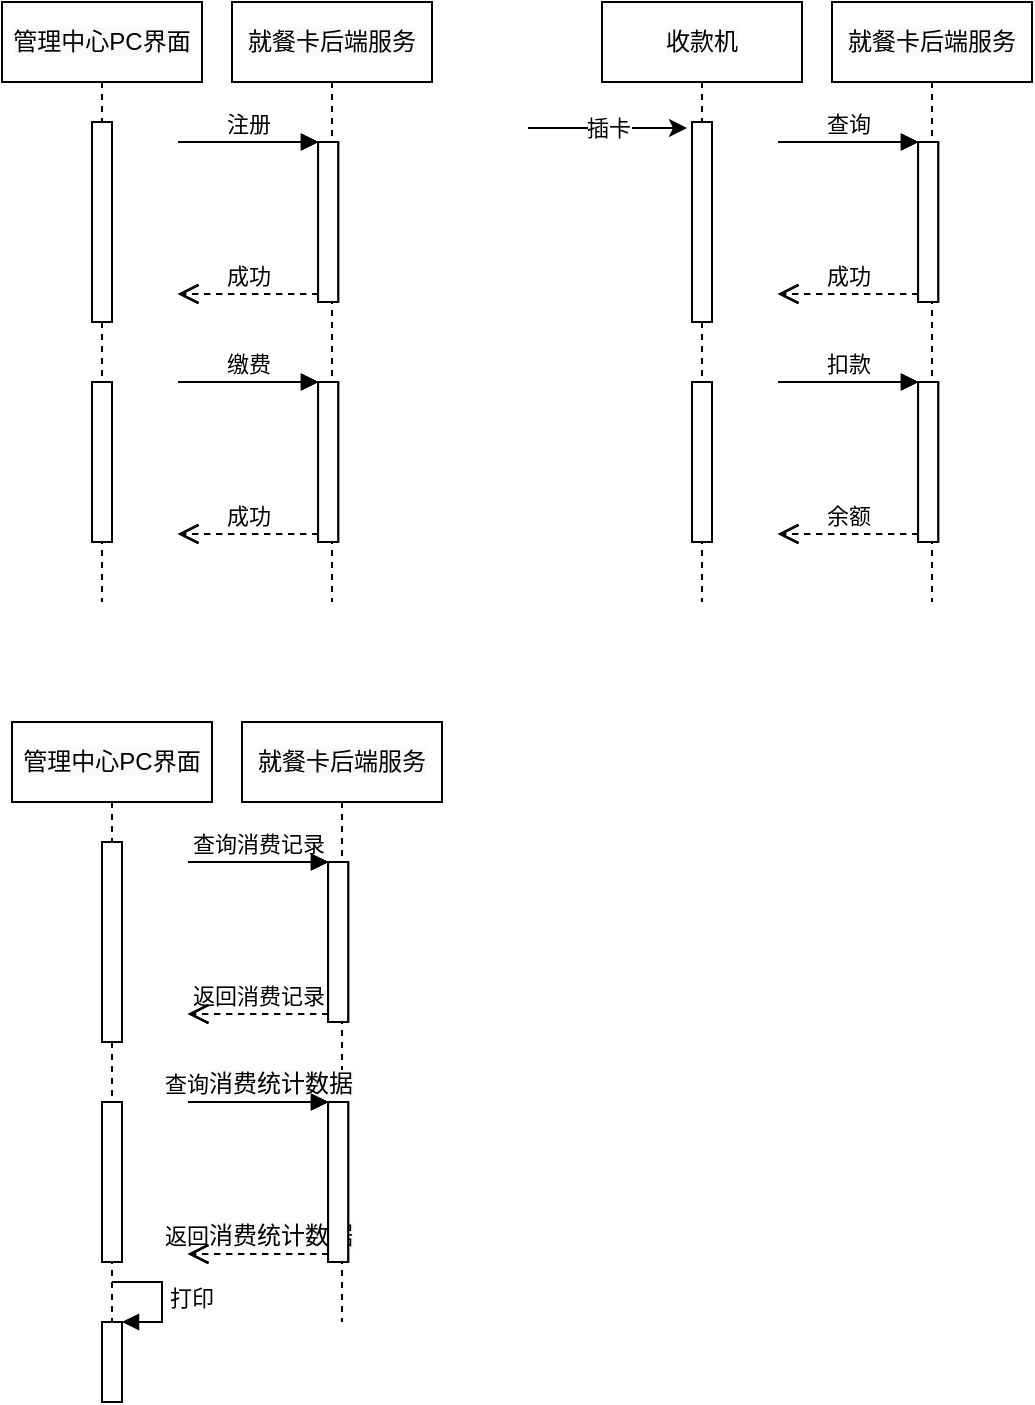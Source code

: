 <mxfile version="13.8.2" type="github">
  <diagram name="Page-1" id="9361dd3d-8414-5efd-6122-117bd74ce7a7">
    <mxGraphModel dx="1606" dy="2100" grid="1" gridSize="10" guides="1" tooltips="1" connect="1" arrows="1" fold="1" page="0" pageScale="1.5" pageWidth="826" pageHeight="1169" background="#ffffff" math="0" shadow="0">
      <root>
        <mxCell id="0" />
        <mxCell id="1" parent="0" />
        <mxCell id="jMRB4c11vusRgGaPNcfT-89" value="&lt;span style=&quot;background-color: rgb(248 , 249 , 250)&quot;&gt;管理中心PC界面&lt;/span&gt;" style="shape=umlLifeline;perimeter=lifelinePerimeter;whiteSpace=wrap;html=1;container=1;collapsible=0;recursiveResize=0;outlineConnect=0;" vertex="1" parent="1">
          <mxGeometry x="50" y="-860" width="100" height="300" as="geometry" />
        </mxCell>
        <mxCell id="jMRB4c11vusRgGaPNcfT-124" value="" style="html=1;points=[];perimeter=orthogonalPerimeter;" vertex="1" parent="jMRB4c11vusRgGaPNcfT-89">
          <mxGeometry x="45" y="60" width="10" height="100" as="geometry" />
        </mxCell>
        <mxCell id="jMRB4c11vusRgGaPNcfT-126" value="" style="html=1;points=[];perimeter=orthogonalPerimeter;" vertex="1" parent="jMRB4c11vusRgGaPNcfT-89">
          <mxGeometry x="45" y="190" width="10" height="80" as="geometry" />
        </mxCell>
        <mxCell id="jMRB4c11vusRgGaPNcfT-111" value="&lt;span style=&quot;background-color: rgb(248 , 249 , 250)&quot;&gt;就餐卡后端服务&lt;/span&gt;" style="shape=umlLifeline;perimeter=lifelinePerimeter;whiteSpace=wrap;html=1;container=1;collapsible=0;recursiveResize=0;outlineConnect=0;" vertex="1" parent="1">
          <mxGeometry x="165" y="-860" width="100" height="300" as="geometry" />
        </mxCell>
        <mxCell id="jMRB4c11vusRgGaPNcfT-127" value="" style="html=1;points=[];perimeter=orthogonalPerimeter;" vertex="1" parent="jMRB4c11vusRgGaPNcfT-111">
          <mxGeometry x="43.06" y="190" width="10" height="80" as="geometry" />
        </mxCell>
        <mxCell id="jMRB4c11vusRgGaPNcfT-128" value="缴费" style="html=1;verticalAlign=bottom;endArrow=block;entryX=0;entryY=0;" edge="1" parent="jMRB4c11vusRgGaPNcfT-111" target="jMRB4c11vusRgGaPNcfT-127">
          <mxGeometry relative="1" as="geometry">
            <mxPoint x="-26.94" y="190" as="sourcePoint" />
          </mxGeometry>
        </mxCell>
        <mxCell id="jMRB4c11vusRgGaPNcfT-129" value="成功" style="html=1;verticalAlign=bottom;endArrow=open;dashed=1;endSize=8;exitX=0;exitY=0.95;" edge="1" parent="jMRB4c11vusRgGaPNcfT-111" source="jMRB4c11vusRgGaPNcfT-127">
          <mxGeometry relative="1" as="geometry">
            <mxPoint x="-26.94" y="266" as="targetPoint" />
          </mxGeometry>
        </mxCell>
        <mxCell id="jMRB4c11vusRgGaPNcfT-130" value="" style="html=1;points=[];perimeter=orthogonalPerimeter;" vertex="1" parent="jMRB4c11vusRgGaPNcfT-111">
          <mxGeometry x="43.06" y="190" width="10" height="80" as="geometry" />
        </mxCell>
        <mxCell id="jMRB4c11vusRgGaPNcfT-131" value="" style="html=1;verticalAlign=bottom;endArrow=block;entryX=0;entryY=0;" edge="1" parent="jMRB4c11vusRgGaPNcfT-111" target="jMRB4c11vusRgGaPNcfT-130">
          <mxGeometry relative="1" as="geometry">
            <mxPoint x="-26.94" y="190" as="sourcePoint" />
          </mxGeometry>
        </mxCell>
        <mxCell id="jMRB4c11vusRgGaPNcfT-132" value="" style="html=1;verticalAlign=bottom;endArrow=open;dashed=1;endSize=8;exitX=0;exitY=0.95;" edge="1" parent="jMRB4c11vusRgGaPNcfT-111" source="jMRB4c11vusRgGaPNcfT-130">
          <mxGeometry relative="1" as="geometry">
            <mxPoint x="-26.94" y="266" as="targetPoint" />
          </mxGeometry>
        </mxCell>
        <mxCell id="jMRB4c11vusRgGaPNcfT-133" value="" style="html=1;points=[];perimeter=orthogonalPerimeter;" vertex="1" parent="jMRB4c11vusRgGaPNcfT-111">
          <mxGeometry x="43.06" y="190" width="10" height="80" as="geometry" />
        </mxCell>
        <mxCell id="jMRB4c11vusRgGaPNcfT-134" value="" style="html=1;verticalAlign=bottom;endArrow=block;entryX=0;entryY=0;" edge="1" parent="jMRB4c11vusRgGaPNcfT-111" target="jMRB4c11vusRgGaPNcfT-133">
          <mxGeometry relative="1" as="geometry">
            <mxPoint x="-26.94" y="190" as="sourcePoint" />
          </mxGeometry>
        </mxCell>
        <mxCell id="jMRB4c11vusRgGaPNcfT-135" value="" style="html=1;verticalAlign=bottom;endArrow=open;dashed=1;endSize=8;exitX=0;exitY=0.95;" edge="1" parent="jMRB4c11vusRgGaPNcfT-111" source="jMRB4c11vusRgGaPNcfT-133">
          <mxGeometry relative="1" as="geometry">
            <mxPoint x="-26.94" y="266" as="targetPoint" />
          </mxGeometry>
        </mxCell>
        <mxCell id="jMRB4c11vusRgGaPNcfT-136" value="" style="html=1;points=[];perimeter=orthogonalPerimeter;" vertex="1" parent="jMRB4c11vusRgGaPNcfT-111">
          <mxGeometry x="43.06" y="190" width="10" height="80" as="geometry" />
        </mxCell>
        <mxCell id="jMRB4c11vusRgGaPNcfT-137" value="" style="html=1;verticalAlign=bottom;endArrow=block;entryX=0;entryY=0;" edge="1" parent="jMRB4c11vusRgGaPNcfT-111" target="jMRB4c11vusRgGaPNcfT-136">
          <mxGeometry relative="1" as="geometry">
            <mxPoint x="-26.94" y="190" as="sourcePoint" />
          </mxGeometry>
        </mxCell>
        <mxCell id="jMRB4c11vusRgGaPNcfT-138" value="" style="html=1;verticalAlign=bottom;endArrow=open;dashed=1;endSize=8;exitX=0;exitY=0.95;" edge="1" parent="jMRB4c11vusRgGaPNcfT-111" source="jMRB4c11vusRgGaPNcfT-136">
          <mxGeometry relative="1" as="geometry">
            <mxPoint x="-26.94" y="266" as="targetPoint" />
          </mxGeometry>
        </mxCell>
        <mxCell id="jMRB4c11vusRgGaPNcfT-112" value="" style="html=1;points=[];perimeter=orthogonalPerimeter;" vertex="1" parent="1">
          <mxGeometry x="208.06" y="-790" width="10" height="80" as="geometry" />
        </mxCell>
        <mxCell id="jMRB4c11vusRgGaPNcfT-113" value="注册" style="html=1;verticalAlign=bottom;endArrow=block;entryX=0;entryY=0;" edge="1" parent="1" target="jMRB4c11vusRgGaPNcfT-112">
          <mxGeometry relative="1" as="geometry">
            <mxPoint x="138.06" y="-790" as="sourcePoint" />
          </mxGeometry>
        </mxCell>
        <mxCell id="jMRB4c11vusRgGaPNcfT-114" value="成功" style="html=1;verticalAlign=bottom;endArrow=open;dashed=1;endSize=8;exitX=0;exitY=0.95;" edge="1" parent="1" source="jMRB4c11vusRgGaPNcfT-112">
          <mxGeometry relative="1" as="geometry">
            <mxPoint x="138.06" y="-714" as="targetPoint" />
          </mxGeometry>
        </mxCell>
        <mxCell id="jMRB4c11vusRgGaPNcfT-115" value="" style="html=1;points=[];perimeter=orthogonalPerimeter;" vertex="1" parent="1">
          <mxGeometry x="208.06" y="-790" width="10" height="80" as="geometry" />
        </mxCell>
        <mxCell id="jMRB4c11vusRgGaPNcfT-116" value="" style="html=1;verticalAlign=bottom;endArrow=block;entryX=0;entryY=0;" edge="1" parent="1" target="jMRB4c11vusRgGaPNcfT-115">
          <mxGeometry relative="1" as="geometry">
            <mxPoint x="138.06" y="-790" as="sourcePoint" />
          </mxGeometry>
        </mxCell>
        <mxCell id="jMRB4c11vusRgGaPNcfT-117" value="" style="html=1;verticalAlign=bottom;endArrow=open;dashed=1;endSize=8;exitX=0;exitY=0.95;" edge="1" parent="1" source="jMRB4c11vusRgGaPNcfT-115">
          <mxGeometry relative="1" as="geometry">
            <mxPoint x="138.06" y="-714" as="targetPoint" />
          </mxGeometry>
        </mxCell>
        <mxCell id="jMRB4c11vusRgGaPNcfT-118" value="" style="html=1;points=[];perimeter=orthogonalPerimeter;" vertex="1" parent="1">
          <mxGeometry x="208.06" y="-790" width="10" height="80" as="geometry" />
        </mxCell>
        <mxCell id="jMRB4c11vusRgGaPNcfT-119" value="" style="html=1;verticalAlign=bottom;endArrow=block;entryX=0;entryY=0;" edge="1" parent="1" target="jMRB4c11vusRgGaPNcfT-118">
          <mxGeometry relative="1" as="geometry">
            <mxPoint x="138.06" y="-790" as="sourcePoint" />
          </mxGeometry>
        </mxCell>
        <mxCell id="jMRB4c11vusRgGaPNcfT-120" value="" style="html=1;verticalAlign=bottom;endArrow=open;dashed=1;endSize=8;exitX=0;exitY=0.95;" edge="1" parent="1" source="jMRB4c11vusRgGaPNcfT-118">
          <mxGeometry relative="1" as="geometry">
            <mxPoint x="138.06" y="-714" as="targetPoint" />
          </mxGeometry>
        </mxCell>
        <mxCell id="jMRB4c11vusRgGaPNcfT-121" value="" style="html=1;points=[];perimeter=orthogonalPerimeter;" vertex="1" parent="1">
          <mxGeometry x="208.06" y="-790" width="10" height="80" as="geometry" />
        </mxCell>
        <mxCell id="jMRB4c11vusRgGaPNcfT-122" value="" style="html=1;verticalAlign=bottom;endArrow=block;entryX=0;entryY=0;" edge="1" parent="1" target="jMRB4c11vusRgGaPNcfT-121">
          <mxGeometry relative="1" as="geometry">
            <mxPoint x="138.06" y="-790" as="sourcePoint" />
          </mxGeometry>
        </mxCell>
        <mxCell id="jMRB4c11vusRgGaPNcfT-123" value="" style="html=1;verticalAlign=bottom;endArrow=open;dashed=1;endSize=8;exitX=0;exitY=0.95;" edge="1" parent="1" source="jMRB4c11vusRgGaPNcfT-121">
          <mxGeometry relative="1" as="geometry">
            <mxPoint x="138.06" y="-714" as="targetPoint" />
          </mxGeometry>
        </mxCell>
        <mxCell id="jMRB4c11vusRgGaPNcfT-139" value="&lt;span style=&quot;background-color: rgb(248 , 249 , 250)&quot;&gt;收款机&lt;/span&gt;" style="shape=umlLifeline;perimeter=lifelinePerimeter;whiteSpace=wrap;html=1;container=1;collapsible=0;recursiveResize=0;outlineConnect=0;" vertex="1" parent="1">
          <mxGeometry x="350" y="-860" width="100" height="300" as="geometry" />
        </mxCell>
        <mxCell id="jMRB4c11vusRgGaPNcfT-140" value="" style="html=1;points=[];perimeter=orthogonalPerimeter;" vertex="1" parent="jMRB4c11vusRgGaPNcfT-139">
          <mxGeometry x="45" y="60" width="10" height="100" as="geometry" />
        </mxCell>
        <mxCell id="jMRB4c11vusRgGaPNcfT-141" value="" style="html=1;points=[];perimeter=orthogonalPerimeter;" vertex="1" parent="jMRB4c11vusRgGaPNcfT-139">
          <mxGeometry x="45" y="190" width="10" height="80" as="geometry" />
        </mxCell>
        <mxCell id="jMRB4c11vusRgGaPNcfT-142" value="&lt;span style=&quot;background-color: rgb(248 , 249 , 250)&quot;&gt;就餐卡后端服务&lt;/span&gt;" style="shape=umlLifeline;perimeter=lifelinePerimeter;whiteSpace=wrap;html=1;container=1;collapsible=0;recursiveResize=0;outlineConnect=0;" vertex="1" parent="1">
          <mxGeometry x="465" y="-860" width="100" height="300" as="geometry" />
        </mxCell>
        <mxCell id="jMRB4c11vusRgGaPNcfT-143" value="" style="html=1;points=[];perimeter=orthogonalPerimeter;" vertex="1" parent="jMRB4c11vusRgGaPNcfT-142">
          <mxGeometry x="43.06" y="190" width="10" height="80" as="geometry" />
        </mxCell>
        <mxCell id="jMRB4c11vusRgGaPNcfT-144" value="扣款" style="html=1;verticalAlign=bottom;endArrow=block;entryX=0;entryY=0;" edge="1" parent="jMRB4c11vusRgGaPNcfT-142" target="jMRB4c11vusRgGaPNcfT-143">
          <mxGeometry relative="1" as="geometry">
            <mxPoint x="-26.94" y="190" as="sourcePoint" />
          </mxGeometry>
        </mxCell>
        <mxCell id="jMRB4c11vusRgGaPNcfT-145" value="余额" style="html=1;verticalAlign=bottom;endArrow=open;dashed=1;endSize=8;exitX=0;exitY=0.95;" edge="1" parent="jMRB4c11vusRgGaPNcfT-142" source="jMRB4c11vusRgGaPNcfT-143">
          <mxGeometry relative="1" as="geometry">
            <mxPoint x="-26.94" y="266" as="targetPoint" />
          </mxGeometry>
        </mxCell>
        <mxCell id="jMRB4c11vusRgGaPNcfT-146" value="" style="html=1;points=[];perimeter=orthogonalPerimeter;" vertex="1" parent="jMRB4c11vusRgGaPNcfT-142">
          <mxGeometry x="43.06" y="190" width="10" height="80" as="geometry" />
        </mxCell>
        <mxCell id="jMRB4c11vusRgGaPNcfT-147" value="" style="html=1;verticalAlign=bottom;endArrow=block;entryX=0;entryY=0;" edge="1" parent="jMRB4c11vusRgGaPNcfT-142" target="jMRB4c11vusRgGaPNcfT-146">
          <mxGeometry relative="1" as="geometry">
            <mxPoint x="-26.94" y="190" as="sourcePoint" />
          </mxGeometry>
        </mxCell>
        <mxCell id="jMRB4c11vusRgGaPNcfT-148" value="" style="html=1;verticalAlign=bottom;endArrow=open;dashed=1;endSize=8;exitX=0;exitY=0.95;" edge="1" parent="jMRB4c11vusRgGaPNcfT-142" source="jMRB4c11vusRgGaPNcfT-146">
          <mxGeometry relative="1" as="geometry">
            <mxPoint x="-26.94" y="266" as="targetPoint" />
          </mxGeometry>
        </mxCell>
        <mxCell id="jMRB4c11vusRgGaPNcfT-149" value="" style="html=1;points=[];perimeter=orthogonalPerimeter;" vertex="1" parent="jMRB4c11vusRgGaPNcfT-142">
          <mxGeometry x="43.06" y="190" width="10" height="80" as="geometry" />
        </mxCell>
        <mxCell id="jMRB4c11vusRgGaPNcfT-150" value="" style="html=1;verticalAlign=bottom;endArrow=block;entryX=0;entryY=0;" edge="1" parent="jMRB4c11vusRgGaPNcfT-142" target="jMRB4c11vusRgGaPNcfT-149">
          <mxGeometry relative="1" as="geometry">
            <mxPoint x="-26.94" y="190" as="sourcePoint" />
          </mxGeometry>
        </mxCell>
        <mxCell id="jMRB4c11vusRgGaPNcfT-151" value="" style="html=1;verticalAlign=bottom;endArrow=open;dashed=1;endSize=8;exitX=0;exitY=0.95;" edge="1" parent="jMRB4c11vusRgGaPNcfT-142" source="jMRB4c11vusRgGaPNcfT-149">
          <mxGeometry relative="1" as="geometry">
            <mxPoint x="-26.94" y="266" as="targetPoint" />
          </mxGeometry>
        </mxCell>
        <mxCell id="jMRB4c11vusRgGaPNcfT-152" value="" style="html=1;points=[];perimeter=orthogonalPerimeter;" vertex="1" parent="jMRB4c11vusRgGaPNcfT-142">
          <mxGeometry x="43.06" y="190" width="10" height="80" as="geometry" />
        </mxCell>
        <mxCell id="jMRB4c11vusRgGaPNcfT-153" value="" style="html=1;verticalAlign=bottom;endArrow=block;entryX=0;entryY=0;" edge="1" parent="jMRB4c11vusRgGaPNcfT-142" target="jMRB4c11vusRgGaPNcfT-152">
          <mxGeometry relative="1" as="geometry">
            <mxPoint x="-26.94" y="190" as="sourcePoint" />
          </mxGeometry>
        </mxCell>
        <mxCell id="jMRB4c11vusRgGaPNcfT-154" value="" style="html=1;verticalAlign=bottom;endArrow=open;dashed=1;endSize=8;exitX=0;exitY=0.95;" edge="1" parent="jMRB4c11vusRgGaPNcfT-142" source="jMRB4c11vusRgGaPNcfT-152">
          <mxGeometry relative="1" as="geometry">
            <mxPoint x="-26.94" y="266" as="targetPoint" />
          </mxGeometry>
        </mxCell>
        <mxCell id="jMRB4c11vusRgGaPNcfT-155" value="" style="html=1;points=[];perimeter=orthogonalPerimeter;" vertex="1" parent="1">
          <mxGeometry x="508.06" y="-790" width="10" height="80" as="geometry" />
        </mxCell>
        <mxCell id="jMRB4c11vusRgGaPNcfT-156" value="查询" style="html=1;verticalAlign=bottom;endArrow=block;entryX=0;entryY=0;" edge="1" parent="1" target="jMRB4c11vusRgGaPNcfT-155">
          <mxGeometry relative="1" as="geometry">
            <mxPoint x="438.06" y="-790" as="sourcePoint" />
          </mxGeometry>
        </mxCell>
        <mxCell id="jMRB4c11vusRgGaPNcfT-157" value="成功" style="html=1;verticalAlign=bottom;endArrow=open;dashed=1;endSize=8;exitX=0;exitY=0.95;" edge="1" parent="1" source="jMRB4c11vusRgGaPNcfT-155">
          <mxGeometry relative="1" as="geometry">
            <mxPoint x="438.06" y="-714" as="targetPoint" />
          </mxGeometry>
        </mxCell>
        <mxCell id="jMRB4c11vusRgGaPNcfT-158" value="" style="html=1;points=[];perimeter=orthogonalPerimeter;" vertex="1" parent="1">
          <mxGeometry x="508.06" y="-790" width="10" height="80" as="geometry" />
        </mxCell>
        <mxCell id="jMRB4c11vusRgGaPNcfT-159" value="" style="html=1;verticalAlign=bottom;endArrow=block;entryX=0;entryY=0;" edge="1" parent="1" target="jMRB4c11vusRgGaPNcfT-158">
          <mxGeometry relative="1" as="geometry">
            <mxPoint x="438.06" y="-790" as="sourcePoint" />
          </mxGeometry>
        </mxCell>
        <mxCell id="jMRB4c11vusRgGaPNcfT-160" value="" style="html=1;verticalAlign=bottom;endArrow=open;dashed=1;endSize=8;exitX=0;exitY=0.95;" edge="1" parent="1" source="jMRB4c11vusRgGaPNcfT-158">
          <mxGeometry relative="1" as="geometry">
            <mxPoint x="438.06" y="-714" as="targetPoint" />
          </mxGeometry>
        </mxCell>
        <mxCell id="jMRB4c11vusRgGaPNcfT-161" value="" style="html=1;points=[];perimeter=orthogonalPerimeter;" vertex="1" parent="1">
          <mxGeometry x="508.06" y="-790" width="10" height="80" as="geometry" />
        </mxCell>
        <mxCell id="jMRB4c11vusRgGaPNcfT-162" value="" style="html=1;verticalAlign=bottom;endArrow=block;entryX=0;entryY=0;" edge="1" parent="1" target="jMRB4c11vusRgGaPNcfT-161">
          <mxGeometry relative="1" as="geometry">
            <mxPoint x="438.06" y="-790" as="sourcePoint" />
          </mxGeometry>
        </mxCell>
        <mxCell id="jMRB4c11vusRgGaPNcfT-163" value="" style="html=1;verticalAlign=bottom;endArrow=open;dashed=1;endSize=8;exitX=0;exitY=0.95;" edge="1" parent="1" source="jMRB4c11vusRgGaPNcfT-161">
          <mxGeometry relative="1" as="geometry">
            <mxPoint x="438.06" y="-714" as="targetPoint" />
          </mxGeometry>
        </mxCell>
        <mxCell id="jMRB4c11vusRgGaPNcfT-164" value="" style="html=1;points=[];perimeter=orthogonalPerimeter;" vertex="1" parent="1">
          <mxGeometry x="508.06" y="-790" width="10" height="80" as="geometry" />
        </mxCell>
        <mxCell id="jMRB4c11vusRgGaPNcfT-165" value="" style="html=1;verticalAlign=bottom;endArrow=block;entryX=0;entryY=0;" edge="1" parent="1" target="jMRB4c11vusRgGaPNcfT-164">
          <mxGeometry relative="1" as="geometry">
            <mxPoint x="438.06" y="-790" as="sourcePoint" />
          </mxGeometry>
        </mxCell>
        <mxCell id="jMRB4c11vusRgGaPNcfT-166" value="" style="html=1;verticalAlign=bottom;endArrow=open;dashed=1;endSize=8;exitX=0;exitY=0.95;" edge="1" parent="1" source="jMRB4c11vusRgGaPNcfT-164">
          <mxGeometry relative="1" as="geometry">
            <mxPoint x="438.06" y="-714" as="targetPoint" />
          </mxGeometry>
        </mxCell>
        <mxCell id="jMRB4c11vusRgGaPNcfT-167" value="&lt;span style=&quot;background-color: rgb(248 , 249 , 250)&quot;&gt;管理中心PC界面&lt;/span&gt;" style="shape=umlLifeline;perimeter=lifelinePerimeter;whiteSpace=wrap;html=1;container=1;collapsible=0;recursiveResize=0;outlineConnect=0;" vertex="1" parent="1">
          <mxGeometry x="55" y="-500" width="100" height="310" as="geometry" />
        </mxCell>
        <mxCell id="jMRB4c11vusRgGaPNcfT-168" value="" style="html=1;points=[];perimeter=orthogonalPerimeter;" vertex="1" parent="jMRB4c11vusRgGaPNcfT-167">
          <mxGeometry x="45" y="60" width="10" height="100" as="geometry" />
        </mxCell>
        <mxCell id="jMRB4c11vusRgGaPNcfT-169" value="" style="html=1;points=[];perimeter=orthogonalPerimeter;" vertex="1" parent="jMRB4c11vusRgGaPNcfT-167">
          <mxGeometry x="45" y="190" width="10" height="80" as="geometry" />
        </mxCell>
        <mxCell id="jMRB4c11vusRgGaPNcfT-170" value="&lt;span style=&quot;background-color: rgb(248 , 249 , 250)&quot;&gt;就餐卡后端服务&lt;/span&gt;" style="shape=umlLifeline;perimeter=lifelinePerimeter;whiteSpace=wrap;html=1;container=1;collapsible=0;recursiveResize=0;outlineConnect=0;" vertex="1" parent="1">
          <mxGeometry x="170" y="-500" width="100" height="300" as="geometry" />
        </mxCell>
        <mxCell id="jMRB4c11vusRgGaPNcfT-171" value="" style="html=1;points=[];perimeter=orthogonalPerimeter;" vertex="1" parent="jMRB4c11vusRgGaPNcfT-170">
          <mxGeometry x="43.06" y="190" width="10" height="80" as="geometry" />
        </mxCell>
        <mxCell id="jMRB4c11vusRgGaPNcfT-172" value="查询&lt;span style=&quot;font-size: 12px ; background-color: rgb(248 , 249 , 250)&quot;&gt;消费统计数据&lt;/span&gt;" style="html=1;verticalAlign=bottom;endArrow=block;entryX=0;entryY=0;" edge="1" parent="jMRB4c11vusRgGaPNcfT-170" target="jMRB4c11vusRgGaPNcfT-171">
          <mxGeometry relative="1" as="geometry">
            <mxPoint x="-26.94" y="190" as="sourcePoint" />
          </mxGeometry>
        </mxCell>
        <mxCell id="jMRB4c11vusRgGaPNcfT-173" value="返回&lt;span style=&quot;font-size: 12px ; background-color: rgb(248 , 249 , 250)&quot;&gt;消费统计数据&lt;/span&gt;" style="html=1;verticalAlign=bottom;endArrow=open;dashed=1;endSize=8;exitX=0;exitY=0.95;" edge="1" parent="jMRB4c11vusRgGaPNcfT-170" source="jMRB4c11vusRgGaPNcfT-171">
          <mxGeometry relative="1" as="geometry">
            <mxPoint x="-26.94" y="266" as="targetPoint" />
          </mxGeometry>
        </mxCell>
        <mxCell id="jMRB4c11vusRgGaPNcfT-174" value="" style="html=1;points=[];perimeter=orthogonalPerimeter;" vertex="1" parent="jMRB4c11vusRgGaPNcfT-170">
          <mxGeometry x="43.06" y="190" width="10" height="80" as="geometry" />
        </mxCell>
        <mxCell id="jMRB4c11vusRgGaPNcfT-175" value="" style="html=1;verticalAlign=bottom;endArrow=block;entryX=0;entryY=0;" edge="1" parent="jMRB4c11vusRgGaPNcfT-170" target="jMRB4c11vusRgGaPNcfT-174">
          <mxGeometry relative="1" as="geometry">
            <mxPoint x="-26.94" y="190" as="sourcePoint" />
          </mxGeometry>
        </mxCell>
        <mxCell id="jMRB4c11vusRgGaPNcfT-176" value="" style="html=1;verticalAlign=bottom;endArrow=open;dashed=1;endSize=8;exitX=0;exitY=0.95;" edge="1" parent="jMRB4c11vusRgGaPNcfT-170" source="jMRB4c11vusRgGaPNcfT-174">
          <mxGeometry relative="1" as="geometry">
            <mxPoint x="-26.94" y="266" as="targetPoint" />
          </mxGeometry>
        </mxCell>
        <mxCell id="jMRB4c11vusRgGaPNcfT-177" value="" style="html=1;points=[];perimeter=orthogonalPerimeter;" vertex="1" parent="jMRB4c11vusRgGaPNcfT-170">
          <mxGeometry x="43.06" y="190" width="10" height="80" as="geometry" />
        </mxCell>
        <mxCell id="jMRB4c11vusRgGaPNcfT-178" value="" style="html=1;verticalAlign=bottom;endArrow=block;entryX=0;entryY=0;" edge="1" parent="jMRB4c11vusRgGaPNcfT-170" target="jMRB4c11vusRgGaPNcfT-177">
          <mxGeometry relative="1" as="geometry">
            <mxPoint x="-26.94" y="190" as="sourcePoint" />
          </mxGeometry>
        </mxCell>
        <mxCell id="jMRB4c11vusRgGaPNcfT-179" value="" style="html=1;verticalAlign=bottom;endArrow=open;dashed=1;endSize=8;exitX=0;exitY=0.95;" edge="1" parent="jMRB4c11vusRgGaPNcfT-170" source="jMRB4c11vusRgGaPNcfT-177">
          <mxGeometry relative="1" as="geometry">
            <mxPoint x="-26.94" y="266" as="targetPoint" />
          </mxGeometry>
        </mxCell>
        <mxCell id="jMRB4c11vusRgGaPNcfT-180" value="" style="html=1;points=[];perimeter=orthogonalPerimeter;" vertex="1" parent="jMRB4c11vusRgGaPNcfT-170">
          <mxGeometry x="43.06" y="190" width="10" height="80" as="geometry" />
        </mxCell>
        <mxCell id="jMRB4c11vusRgGaPNcfT-181" value="" style="html=1;verticalAlign=bottom;endArrow=block;entryX=0;entryY=0;" edge="1" parent="jMRB4c11vusRgGaPNcfT-170" target="jMRB4c11vusRgGaPNcfT-180">
          <mxGeometry relative="1" as="geometry">
            <mxPoint x="-26.94" y="190" as="sourcePoint" />
          </mxGeometry>
        </mxCell>
        <mxCell id="jMRB4c11vusRgGaPNcfT-182" value="" style="html=1;verticalAlign=bottom;endArrow=open;dashed=1;endSize=8;exitX=0;exitY=0.95;" edge="1" parent="jMRB4c11vusRgGaPNcfT-170" source="jMRB4c11vusRgGaPNcfT-180">
          <mxGeometry relative="1" as="geometry">
            <mxPoint x="-26.94" y="266" as="targetPoint" />
          </mxGeometry>
        </mxCell>
        <mxCell id="jMRB4c11vusRgGaPNcfT-183" value="" style="html=1;points=[];perimeter=orthogonalPerimeter;" vertex="1" parent="1">
          <mxGeometry x="213.06" y="-430" width="10" height="80" as="geometry" />
        </mxCell>
        <mxCell id="jMRB4c11vusRgGaPNcfT-184" value="查询消费记录" style="html=1;verticalAlign=bottom;endArrow=block;entryX=0;entryY=0;" edge="1" parent="1" target="jMRB4c11vusRgGaPNcfT-183">
          <mxGeometry relative="1" as="geometry">
            <mxPoint x="143.06" y="-430" as="sourcePoint" />
          </mxGeometry>
        </mxCell>
        <mxCell id="jMRB4c11vusRgGaPNcfT-185" value="返回消费记录" style="html=1;verticalAlign=bottom;endArrow=open;dashed=1;endSize=8;exitX=0;exitY=0.95;" edge="1" parent="1" source="jMRB4c11vusRgGaPNcfT-183">
          <mxGeometry relative="1" as="geometry">
            <mxPoint x="143.06" y="-354" as="targetPoint" />
          </mxGeometry>
        </mxCell>
        <mxCell id="jMRB4c11vusRgGaPNcfT-186" value="" style="html=1;points=[];perimeter=orthogonalPerimeter;" vertex="1" parent="1">
          <mxGeometry x="213.06" y="-430" width="10" height="80" as="geometry" />
        </mxCell>
        <mxCell id="jMRB4c11vusRgGaPNcfT-187" value="" style="html=1;verticalAlign=bottom;endArrow=block;entryX=0;entryY=0;" edge="1" parent="1" target="jMRB4c11vusRgGaPNcfT-186">
          <mxGeometry relative="1" as="geometry">
            <mxPoint x="143.06" y="-430" as="sourcePoint" />
          </mxGeometry>
        </mxCell>
        <mxCell id="jMRB4c11vusRgGaPNcfT-188" value="" style="html=1;verticalAlign=bottom;endArrow=open;dashed=1;endSize=8;exitX=0;exitY=0.95;" edge="1" parent="1" source="jMRB4c11vusRgGaPNcfT-186">
          <mxGeometry relative="1" as="geometry">
            <mxPoint x="143.06" y="-354" as="targetPoint" />
          </mxGeometry>
        </mxCell>
        <mxCell id="jMRB4c11vusRgGaPNcfT-189" value="" style="html=1;points=[];perimeter=orthogonalPerimeter;" vertex="1" parent="1">
          <mxGeometry x="213.06" y="-430" width="10" height="80" as="geometry" />
        </mxCell>
        <mxCell id="jMRB4c11vusRgGaPNcfT-190" value="" style="html=1;verticalAlign=bottom;endArrow=block;entryX=0;entryY=0;" edge="1" parent="1" target="jMRB4c11vusRgGaPNcfT-189">
          <mxGeometry relative="1" as="geometry">
            <mxPoint x="143.06" y="-430" as="sourcePoint" />
          </mxGeometry>
        </mxCell>
        <mxCell id="jMRB4c11vusRgGaPNcfT-191" value="" style="html=1;verticalAlign=bottom;endArrow=open;dashed=1;endSize=8;exitX=0;exitY=0.95;" edge="1" parent="1" source="jMRB4c11vusRgGaPNcfT-189">
          <mxGeometry relative="1" as="geometry">
            <mxPoint x="143.06" y="-354" as="targetPoint" />
          </mxGeometry>
        </mxCell>
        <mxCell id="jMRB4c11vusRgGaPNcfT-192" value="" style="html=1;points=[];perimeter=orthogonalPerimeter;" vertex="1" parent="1">
          <mxGeometry x="213.06" y="-430" width="10" height="80" as="geometry" />
        </mxCell>
        <mxCell id="jMRB4c11vusRgGaPNcfT-193" value="" style="html=1;verticalAlign=bottom;endArrow=block;entryX=0;entryY=0;" edge="1" parent="1" target="jMRB4c11vusRgGaPNcfT-192">
          <mxGeometry relative="1" as="geometry">
            <mxPoint x="143.06" y="-430" as="sourcePoint" />
          </mxGeometry>
        </mxCell>
        <mxCell id="jMRB4c11vusRgGaPNcfT-194" value="" style="html=1;verticalAlign=bottom;endArrow=open;dashed=1;endSize=8;exitX=0;exitY=0.95;" edge="1" parent="1" source="jMRB4c11vusRgGaPNcfT-192">
          <mxGeometry relative="1" as="geometry">
            <mxPoint x="143.06" y="-354" as="targetPoint" />
          </mxGeometry>
        </mxCell>
        <mxCell id="jMRB4c11vusRgGaPNcfT-197" value="插卡" style="endArrow=classic;html=1;" edge="1" parent="1">
          <mxGeometry width="50" height="50" relative="1" as="geometry">
            <mxPoint x="313" y="-797" as="sourcePoint" />
            <mxPoint x="392.5" y="-797" as="targetPoint" />
          </mxGeometry>
        </mxCell>
        <mxCell id="jMRB4c11vusRgGaPNcfT-198" value="" style="html=1;points=[];perimeter=orthogonalPerimeter;" vertex="1" parent="1">
          <mxGeometry x="100" y="-200" width="10" height="40" as="geometry" />
        </mxCell>
        <mxCell id="jMRB4c11vusRgGaPNcfT-199" value="打印" style="edgeStyle=orthogonalEdgeStyle;html=1;align=left;spacingLeft=2;endArrow=block;rounded=0;entryX=1;entryY=0;" edge="1" target="jMRB4c11vusRgGaPNcfT-198" parent="1">
          <mxGeometry relative="1" as="geometry">
            <mxPoint x="105" y="-220" as="sourcePoint" />
            <Array as="points">
              <mxPoint x="130" y="-220" />
            </Array>
          </mxGeometry>
        </mxCell>
      </root>
    </mxGraphModel>
  </diagram>
</mxfile>
